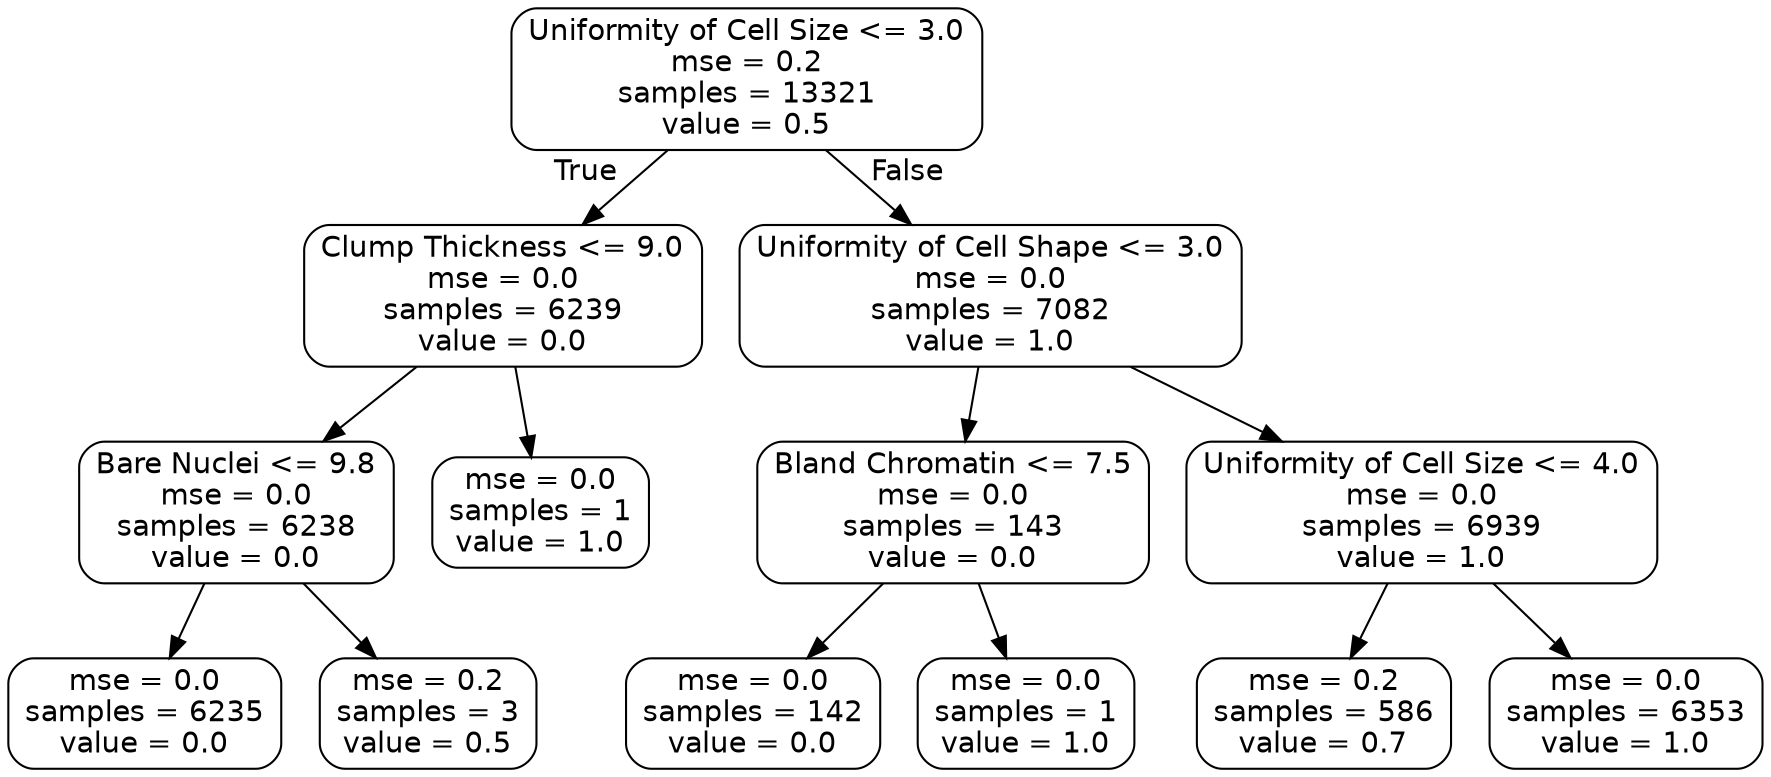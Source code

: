 digraph Tree {
node [shape=box, style="rounded", color="black", fontname=helvetica] ;
edge [fontname=helvetica] ;
0 [label="Uniformity of Cell Size <= 3.0\nmse = 0.2\nsamples = 13321\nvalue = 0.5"] ;
1 [label="Clump Thickness <= 9.0\nmse = 0.0\nsamples = 6239\nvalue = 0.0"] ;
0 -> 1 [labeldistance=2.5, labelangle=45, headlabel="True"] ;
2 [label="Bare Nuclei <= 9.8\nmse = 0.0\nsamples = 6238\nvalue = 0.0"] ;
1 -> 2 ;
3 [label="mse = 0.0\nsamples = 6235\nvalue = 0.0"] ;
2 -> 3 ;
4 [label="mse = 0.2\nsamples = 3\nvalue = 0.5"] ;
2 -> 4 ;
5 [label="mse = 0.0\nsamples = 1\nvalue = 1.0"] ;
1 -> 5 ;
6 [label="Uniformity of Cell Shape <= 3.0\nmse = 0.0\nsamples = 7082\nvalue = 1.0"] ;
0 -> 6 [labeldistance=2.5, labelangle=-45, headlabel="False"] ;
7 [label="Bland Chromatin <= 7.5\nmse = 0.0\nsamples = 143\nvalue = 0.0"] ;
6 -> 7 ;
8 [label="mse = 0.0\nsamples = 142\nvalue = 0.0"] ;
7 -> 8 ;
9 [label="mse = 0.0\nsamples = 1\nvalue = 1.0"] ;
7 -> 9 ;
10 [label="Uniformity of Cell Size <= 4.0\nmse = 0.0\nsamples = 6939\nvalue = 1.0"] ;
6 -> 10 ;
11 [label="mse = 0.2\nsamples = 586\nvalue = 0.7"] ;
10 -> 11 ;
12 [label="mse = 0.0\nsamples = 6353\nvalue = 1.0"] ;
10 -> 12 ;
}